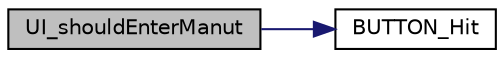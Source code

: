 digraph "UI_shouldEnterManut"
{
 // LATEX_PDF_SIZE
  edge [fontname="Helvetica",fontsize="10",labelfontname="Helvetica",labelfontsize="10"];
  node [fontname="Helvetica",fontsize="10",shape=record];
  rankdir="LR";
  Node1 [label="UI_shouldEnterManut",height=0.2,width=0.4,color="black", fillcolor="grey75", style="filled", fontcolor="black",tooltip=" "];
  Node1 -> Node2 [color="midnightblue",fontsize="10",style="solid",fontname="Helvetica"];
  Node2 [label="BUTTON_Hit",height=0.2,width=0.4,color="black", fillcolor="white", style="filled",URL="$d2/df5/group__BUTTON__Public__Functions.html#ga9f00b0aebf4efaa3684a0e2ed2bfee08",tooltip="Non-blocking function that reads the button pressing."];
}
